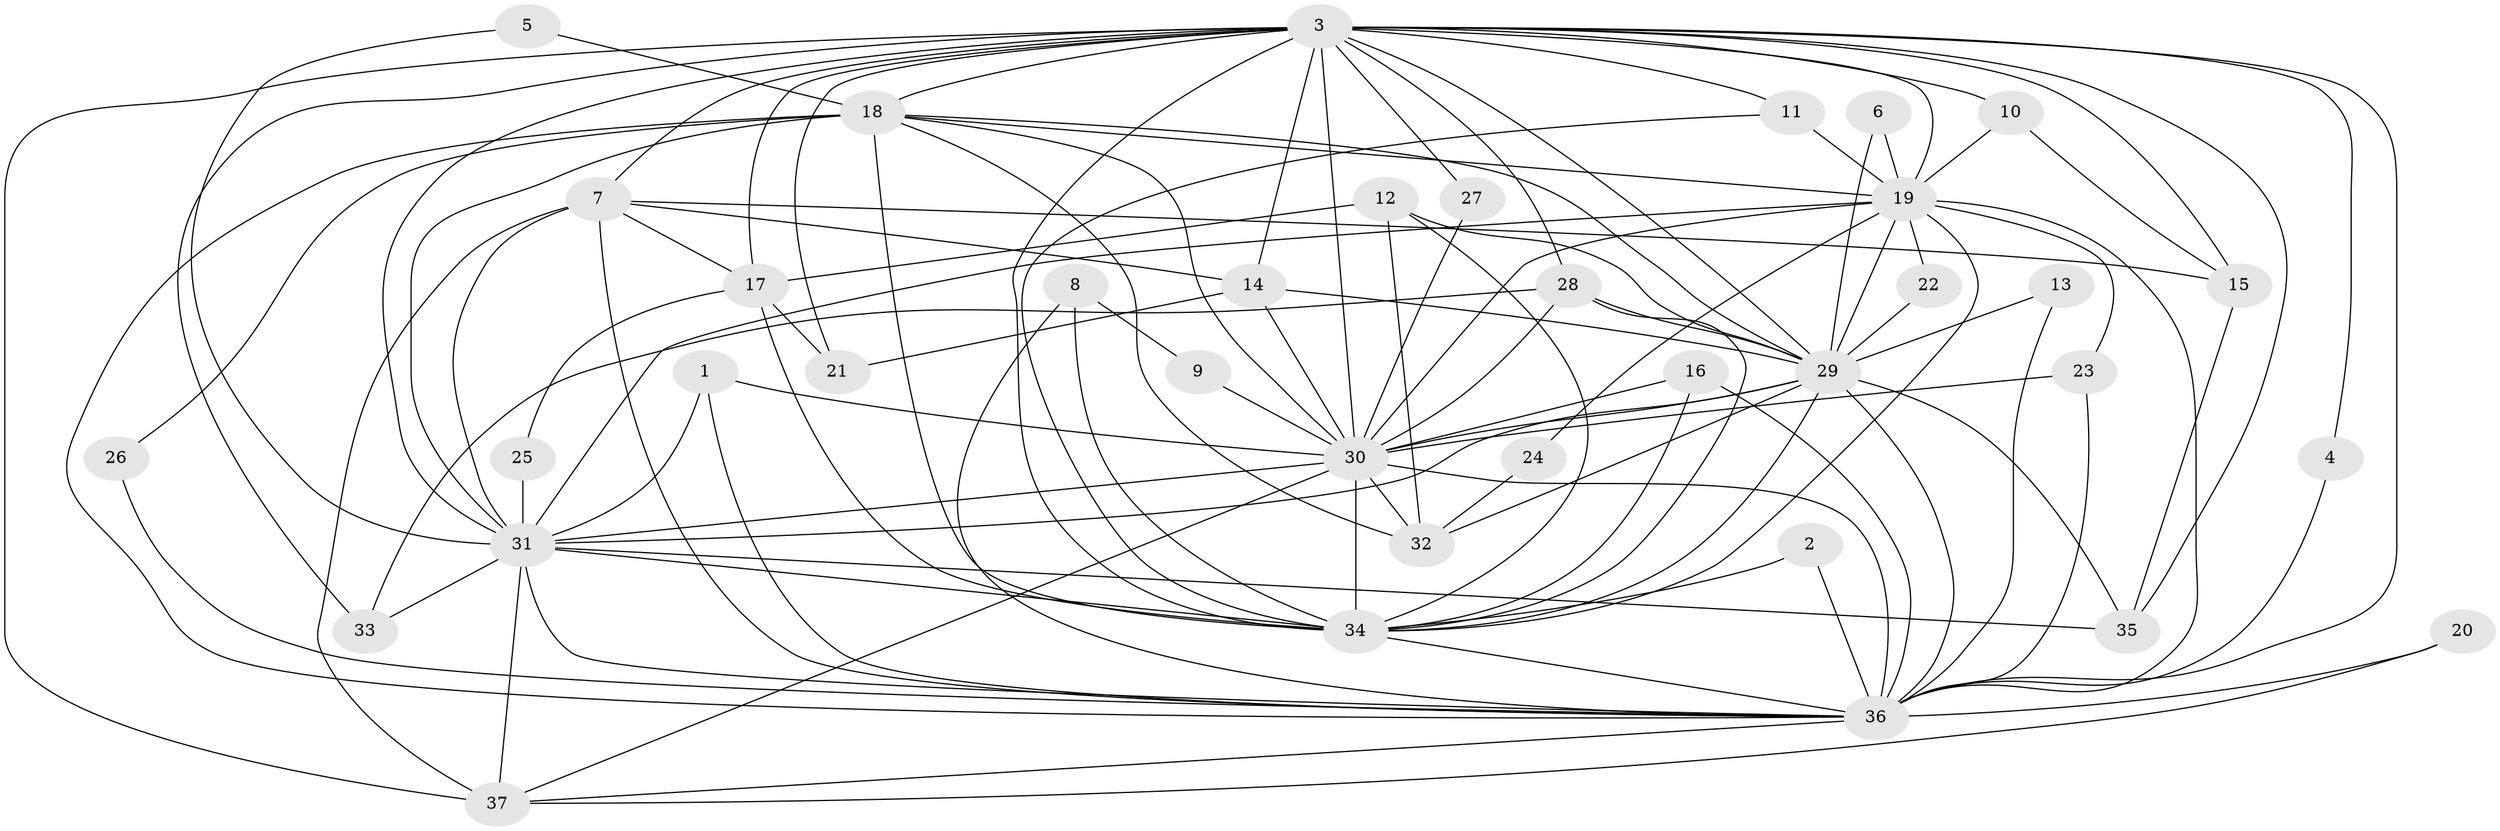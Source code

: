 // original degree distribution, {12: 0.013513513513513514, 24: 0.013513513513513514, 15: 0.013513513513513514, 20: 0.02702702702702703, 13: 0.02702702702702703, 18: 0.013513513513513514, 22: 0.013513513513513514, 16: 0.013513513513513514, 3: 0.20270270270270271, 7: 0.013513513513513514, 2: 0.5135135135135135, 4: 0.0945945945945946, 6: 0.02702702702702703, 5: 0.013513513513513514}
// Generated by graph-tools (version 1.1) at 2025/25/03/09/25 03:25:52]
// undirected, 37 vertices, 107 edges
graph export_dot {
graph [start="1"]
  node [color=gray90,style=filled];
  1;
  2;
  3;
  4;
  5;
  6;
  7;
  8;
  9;
  10;
  11;
  12;
  13;
  14;
  15;
  16;
  17;
  18;
  19;
  20;
  21;
  22;
  23;
  24;
  25;
  26;
  27;
  28;
  29;
  30;
  31;
  32;
  33;
  34;
  35;
  36;
  37;
  1 -- 30 [weight=1.0];
  1 -- 31 [weight=1.0];
  1 -- 36 [weight=1.0];
  2 -- 34 [weight=1.0];
  2 -- 36 [weight=1.0];
  3 -- 4 [weight=1.0];
  3 -- 7 [weight=1.0];
  3 -- 10 [weight=1.0];
  3 -- 11 [weight=1.0];
  3 -- 14 [weight=1.0];
  3 -- 15 [weight=1.0];
  3 -- 17 [weight=2.0];
  3 -- 18 [weight=2.0];
  3 -- 19 [weight=2.0];
  3 -- 21 [weight=1.0];
  3 -- 27 [weight=1.0];
  3 -- 28 [weight=1.0];
  3 -- 29 [weight=4.0];
  3 -- 30 [weight=4.0];
  3 -- 31 [weight=2.0];
  3 -- 33 [weight=1.0];
  3 -- 34 [weight=3.0];
  3 -- 35 [weight=1.0];
  3 -- 36 [weight=2.0];
  3 -- 37 [weight=2.0];
  4 -- 36 [weight=1.0];
  5 -- 18 [weight=1.0];
  5 -- 31 [weight=1.0];
  6 -- 19 [weight=1.0];
  6 -- 29 [weight=1.0];
  7 -- 14 [weight=1.0];
  7 -- 15 [weight=1.0];
  7 -- 17 [weight=1.0];
  7 -- 31 [weight=1.0];
  7 -- 36 [weight=2.0];
  7 -- 37 [weight=1.0];
  8 -- 9 [weight=1.0];
  8 -- 34 [weight=1.0];
  8 -- 36 [weight=2.0];
  9 -- 30 [weight=1.0];
  10 -- 15 [weight=1.0];
  10 -- 19 [weight=1.0];
  11 -- 19 [weight=1.0];
  11 -- 34 [weight=1.0];
  12 -- 17 [weight=1.0];
  12 -- 29 [weight=1.0];
  12 -- 32 [weight=1.0];
  12 -- 34 [weight=1.0];
  13 -- 29 [weight=1.0];
  13 -- 36 [weight=1.0];
  14 -- 21 [weight=1.0];
  14 -- 29 [weight=1.0];
  14 -- 30 [weight=1.0];
  15 -- 35 [weight=1.0];
  16 -- 30 [weight=1.0];
  16 -- 34 [weight=1.0];
  16 -- 36 [weight=1.0];
  17 -- 21 [weight=1.0];
  17 -- 25 [weight=1.0];
  17 -- 34 [weight=1.0];
  18 -- 19 [weight=1.0];
  18 -- 26 [weight=1.0];
  18 -- 29 [weight=1.0];
  18 -- 30 [weight=2.0];
  18 -- 31 [weight=1.0];
  18 -- 32 [weight=2.0];
  18 -- 34 [weight=1.0];
  18 -- 36 [weight=1.0];
  19 -- 22 [weight=1.0];
  19 -- 23 [weight=1.0];
  19 -- 24 [weight=1.0];
  19 -- 29 [weight=2.0];
  19 -- 30 [weight=2.0];
  19 -- 31 [weight=2.0];
  19 -- 34 [weight=3.0];
  19 -- 36 [weight=2.0];
  20 -- 36 [weight=1.0];
  20 -- 37 [weight=1.0];
  22 -- 29 [weight=1.0];
  23 -- 30 [weight=1.0];
  23 -- 36 [weight=1.0];
  24 -- 32 [weight=1.0];
  25 -- 31 [weight=1.0];
  26 -- 36 [weight=1.0];
  27 -- 30 [weight=1.0];
  28 -- 29 [weight=1.0];
  28 -- 30 [weight=1.0];
  28 -- 33 [weight=1.0];
  28 -- 34 [weight=1.0];
  29 -- 30 [weight=3.0];
  29 -- 31 [weight=1.0];
  29 -- 32 [weight=1.0];
  29 -- 34 [weight=1.0];
  29 -- 35 [weight=1.0];
  29 -- 36 [weight=1.0];
  30 -- 31 [weight=2.0];
  30 -- 32 [weight=1.0];
  30 -- 34 [weight=2.0];
  30 -- 36 [weight=2.0];
  30 -- 37 [weight=1.0];
  31 -- 33 [weight=1.0];
  31 -- 34 [weight=1.0];
  31 -- 35 [weight=1.0];
  31 -- 36 [weight=1.0];
  31 -- 37 [weight=1.0];
  34 -- 36 [weight=1.0];
  36 -- 37 [weight=1.0];
}
